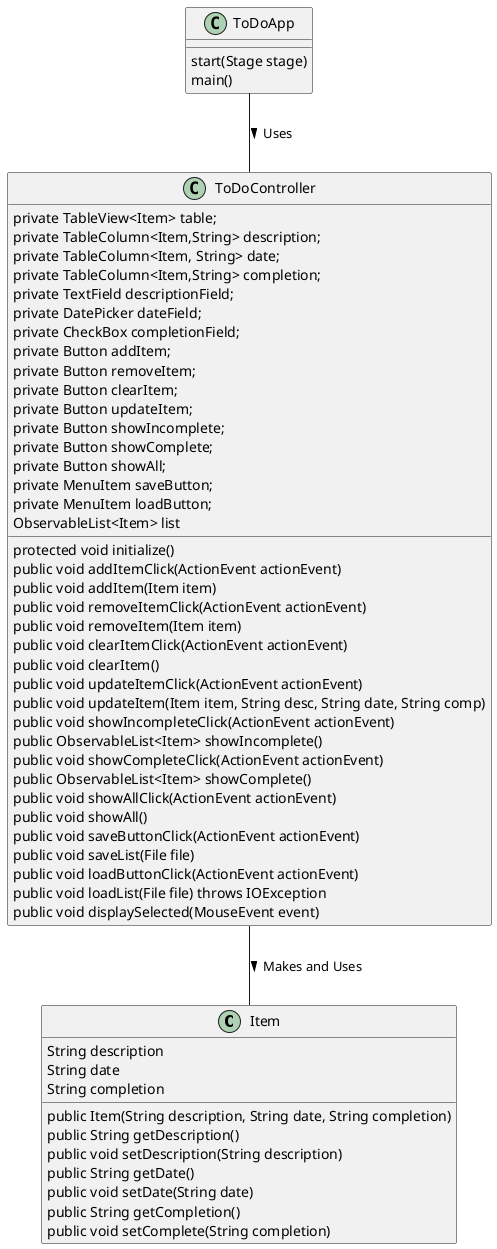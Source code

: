 @startuml
'https://plantuml.com/sequence-diagram

class Item
{
    String description
    String date
    String completion
    public Item(String description, String date, String completion)
    public String getDescription()
    public void setDescription(String description)
    public String getDate()
    public void setDate(String date)
    public String getCompletion()
    public void setComplete(String completion)
}

class ToDoController
{
    private TableView<Item> table;
    private TableColumn<Item,String> description;
    private TableColumn<Item, String> date;
    private TableColumn<Item,String> completion;
    private TextField descriptionField;
    private DatePicker dateField;
    private CheckBox completionField;
    private Button addItem;
    private Button removeItem;
    private Button clearItem;
    private Button updateItem;
    private Button showIncomplete;
    private Button showComplete;
    private Button showAll;
    private MenuItem saveButton;
    private MenuItem loadButton;
    ObservableList<Item> list
    protected void initialize()
    public void addItemClick(ActionEvent actionEvent)
    public void addItem(Item item)
    public void removeItemClick(ActionEvent actionEvent)
    public void removeItem(Item item)
    public void clearItemClick(ActionEvent actionEvent)
    public void clearItem()
    public void updateItemClick(ActionEvent actionEvent)
    public void updateItem(Item item, String desc, String date, String comp)
    public void showIncompleteClick(ActionEvent actionEvent)
    public ObservableList<Item> showIncomplete()
    public void showCompleteClick(ActionEvent actionEvent)
    public ObservableList<Item> showComplete()
    public void showAllClick(ActionEvent actionEvent)
    public void showAll()
    public void saveButtonClick(ActionEvent actionEvent)
    public void saveList(File file)
    public void loadButtonClick(ActionEvent actionEvent)
    public void loadList(File file) throws IOException
    public void displaySelected(MouseEvent event)
}

class ToDoApp
{
    start(Stage stage)
    main()
}


ToDoApp -- ToDoController : > Uses
ToDoController -- Item : > Makes and Uses

@enduml